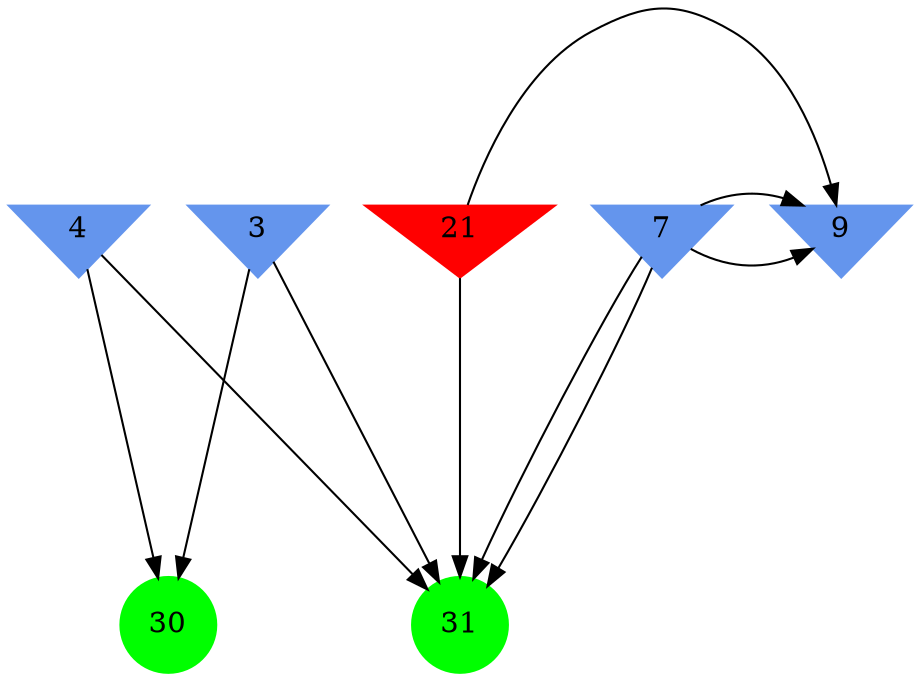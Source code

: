 digraph brain {
	ranksep=2.0;
	3 [shape=invtriangle,style=filled,color=cornflowerblue];
	4 [shape=invtriangle,style=filled,color=cornflowerblue];
	7 [shape=invtriangle,style=filled,color=cornflowerblue];
	9 [shape=invtriangle,style=filled,color=cornflowerblue];
	21 [shape=invtriangle,style=filled,color=red];
	30 [shape=circle,style=filled,color=green];
	31 [shape=circle,style=filled,color=green];
	3	->	30;
	3	->	31;
	4	->	30;
	4	->	31;
	7	->	9;
	7	->	31;
	7	->	9;
	7	->	31;
	21	->	9;
	21	->	31;
	{ rank=same; 3; 4; 7; 9; 21; }
	{ rank=same; }
	{ rank=same; 30; 31; }
}

